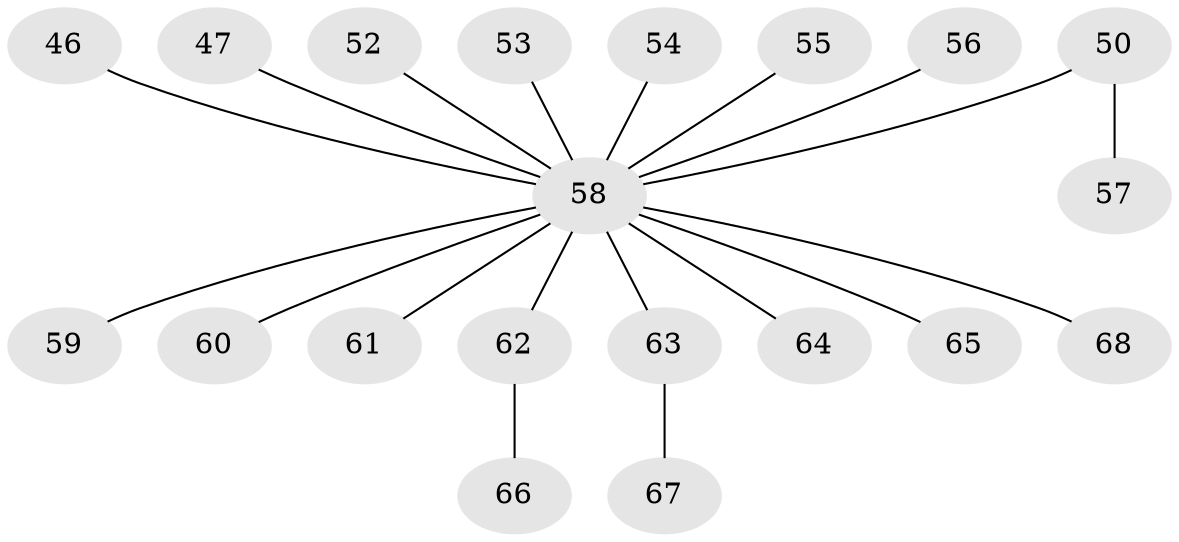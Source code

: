 // original degree distribution, {3: 0.14705882352941177, 2: 0.25, 6: 0.029411764705882353, 4: 0.07352941176470588, 1: 0.4852941176470588, 5: 0.014705882352941176}
// Generated by graph-tools (version 1.1) at 2025/56/03/04/25 21:56:18]
// undirected, 20 vertices, 19 edges
graph export_dot {
graph [start="1"]
  node [color=gray90,style=filled];
  46;
  47;
  50 [super="+41+49"];
  52;
  53;
  54;
  55;
  56 [super="+18+23+37"];
  57;
  58 [super="+9+51+25+28+29+30+32+33+35+38+39+42+43+44+45"];
  59;
  60;
  61;
  62;
  63;
  64;
  65;
  66;
  67;
  68;
  46 -- 58;
  47 -- 58;
  50 -- 57;
  50 -- 58;
  52 -- 58;
  53 -- 58;
  54 -- 58;
  55 -- 58;
  56 -- 58;
  58 -- 64;
  58 -- 65;
  58 -- 68;
  58 -- 59;
  58 -- 60;
  58 -- 61;
  58 -- 62;
  58 -- 63;
  62 -- 66;
  63 -- 67;
}
